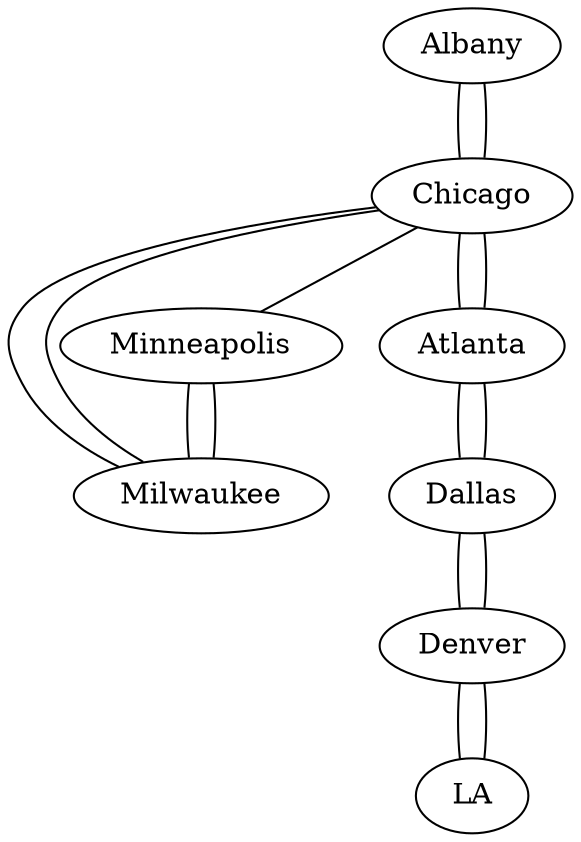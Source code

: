 Graph TrainData {

Albany
Chicago
Milwaukee
Dallas
LA
Atlanta
Denver
Minneapolis

Albany -- Chicago [weight=15]
Chicago -- Milwaukee [weight=2]
Chicago-- Atlanta [weight=10]
Atlanta -- Dallas [weight=20]
Dallas -- Denver [weight=10]
Denver -- LA [weight=20]
Milwaukee -- Minneapolis [weight=4]
Chicago -- Minneapolis [weight=6]
Milwaukee -- Chicago [weight=2]
Minneapolis -- Milwaukee [weight=4]
LA -- Denver [weight=20]
Denver -- Dallas [weight=10]
Dallas -- Atlanta [weight=20]
Atlanta -- Chicago [weight=10]
Chicago -- Albany [weight=15]

}